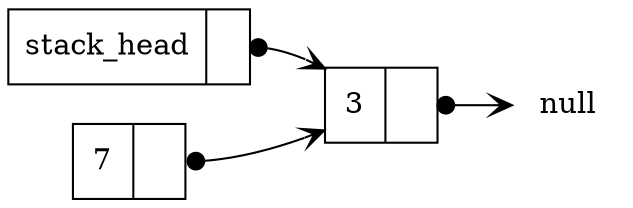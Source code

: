 digraph circular_linked_list {
        rankdir=LR;
        node [shape=record];
        head [label="{ stack_head | <next>  }"]
        a [label="{ 3 | <next>  }"]
        b [label="{ 7 | <next>  }"]
        null [shape=none, label="null"];
        head:next -> a [arrowhead=vee, arrowtail=dot, dir=both, tailclip=false];
        a:next -> null   [arrowhead=vee, arrowtail=dot, dir=both, tailclip=false];
        b:next -> a [arrowhead=vee, arrowtail=dot, dir=both, tailclip=false];
}

